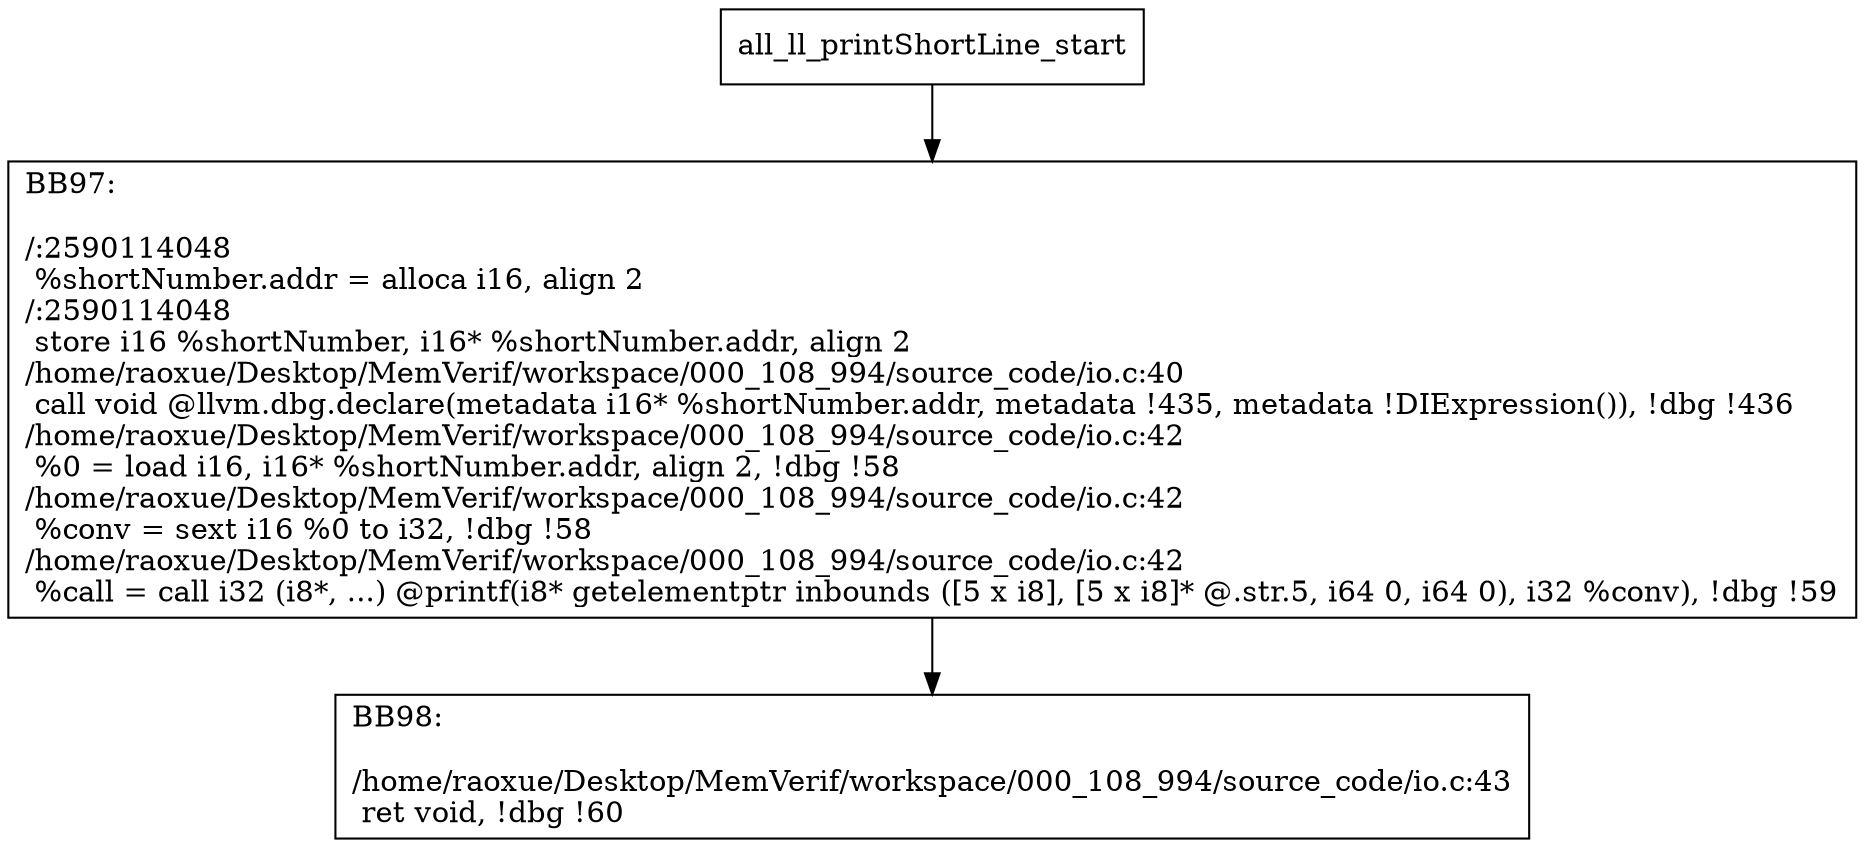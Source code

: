 digraph "CFG for'all_ll_printShortLine' function" {
	BBall_ll_printShortLine_start[shape=record,label="{all_ll_printShortLine_start}"];
	BBall_ll_printShortLine_start-> all_ll_printShortLineBB97;
	all_ll_printShortLineBB97 [shape=record, label="{BB97:\l\l/:2590114048\l
  %shortNumber.addr = alloca i16, align 2\l
/:2590114048\l
  store i16 %shortNumber, i16* %shortNumber.addr, align 2\l
/home/raoxue/Desktop/MemVerif/workspace/000_108_994/source_code/io.c:40\l
  call void @llvm.dbg.declare(metadata i16* %shortNumber.addr, metadata !435, metadata !DIExpression()), !dbg !436\l
/home/raoxue/Desktop/MemVerif/workspace/000_108_994/source_code/io.c:42\l
  %0 = load i16, i16* %shortNumber.addr, align 2, !dbg !58\l
/home/raoxue/Desktop/MemVerif/workspace/000_108_994/source_code/io.c:42\l
  %conv = sext i16 %0 to i32, !dbg !58\l
/home/raoxue/Desktop/MemVerif/workspace/000_108_994/source_code/io.c:42\l
  %call = call i32 (i8*, ...) @printf(i8* getelementptr inbounds ([5 x i8], [5 x i8]* @.str.5, i64 0, i64 0), i32 %conv), !dbg !59\l
}"];
	all_ll_printShortLineBB97-> all_ll_printShortLineBB98;
	all_ll_printShortLineBB98 [shape=record, label="{BB98:\l\l/home/raoxue/Desktop/MemVerif/workspace/000_108_994/source_code/io.c:43\l
  ret void, !dbg !60\l
}"];
}
